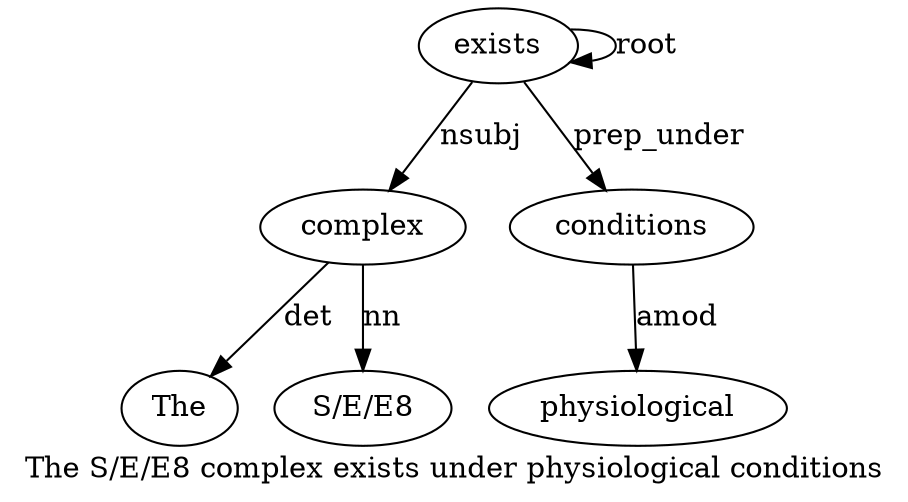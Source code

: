 digraph "The S/E/E8 complex exists under physiological conditions" {
label="The S/E/E8 complex exists under physiological conditions";
complex3 [style=filled, fillcolor=white, label=complex];
The1 [style=filled, fillcolor=white, label=The];
complex3 -> The1  [label=det];
"S/E/E82" [style=filled, fillcolor=white, label="S/E/E8"];
complex3 -> "S/E/E82"  [label=nn];
exists4 [style=filled, fillcolor=white, label=exists];
exists4 -> complex3  [label=nsubj];
exists4 -> exists4  [label=root];
conditions7 [style=filled, fillcolor=white, label=conditions];
physiological6 [style=filled, fillcolor=white, label=physiological];
conditions7 -> physiological6  [label=amod];
exists4 -> conditions7  [label=prep_under];
}
